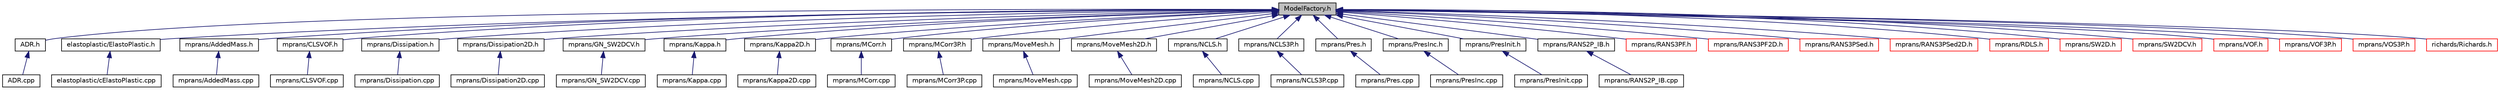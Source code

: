 digraph "ModelFactory.h"
{
 // LATEX_PDF_SIZE
  edge [fontname="Helvetica",fontsize="10",labelfontname="Helvetica",labelfontsize="10"];
  node [fontname="Helvetica",fontsize="10",shape=record];
  Node1 [label="ModelFactory.h",height=0.2,width=0.4,color="black", fillcolor="grey75", style="filled", fontcolor="black",tooltip=" "];
  Node1 -> Node2 [dir="back",color="midnightblue",fontsize="10",style="solid",fontname="Helvetica"];
  Node2 [label="ADR.h",height=0.2,width=0.4,color="black", fillcolor="white", style="filled",URL="$ADR_8h.html",tooltip=" "];
  Node2 -> Node3 [dir="back",color="midnightblue",fontsize="10",style="solid",fontname="Helvetica"];
  Node3 [label="ADR.cpp",height=0.2,width=0.4,color="black", fillcolor="white", style="filled",URL="$ADR_8cpp.html",tooltip=" "];
  Node1 -> Node4 [dir="back",color="midnightblue",fontsize="10",style="solid",fontname="Helvetica"];
  Node4 [label="elastoplastic/ElastoPlastic.h",height=0.2,width=0.4,color="black", fillcolor="white", style="filled",URL="$ElastoPlastic_8h.html",tooltip=" "];
  Node4 -> Node5 [dir="back",color="midnightblue",fontsize="10",style="solid",fontname="Helvetica"];
  Node5 [label="elastoplastic/cElastoPlastic.cpp",height=0.2,width=0.4,color="black", fillcolor="white", style="filled",URL="$cElastoPlastic_8cpp.html",tooltip=" "];
  Node1 -> Node6 [dir="back",color="midnightblue",fontsize="10",style="solid",fontname="Helvetica"];
  Node6 [label="mprans/AddedMass.h",height=0.2,width=0.4,color="black", fillcolor="white", style="filled",URL="$AddedMass_8h.html",tooltip=" "];
  Node6 -> Node7 [dir="back",color="midnightblue",fontsize="10",style="solid",fontname="Helvetica"];
  Node7 [label="mprans/AddedMass.cpp",height=0.2,width=0.4,color="black", fillcolor="white", style="filled",URL="$AddedMass_8cpp.html",tooltip=" "];
  Node1 -> Node8 [dir="back",color="midnightblue",fontsize="10",style="solid",fontname="Helvetica"];
  Node8 [label="mprans/CLSVOF.h",height=0.2,width=0.4,color="black", fillcolor="white", style="filled",URL="$CLSVOF_8h.html",tooltip=" "];
  Node8 -> Node9 [dir="back",color="midnightblue",fontsize="10",style="solid",fontname="Helvetica"];
  Node9 [label="mprans/CLSVOF.cpp",height=0.2,width=0.4,color="black", fillcolor="white", style="filled",URL="$CLSVOF_8cpp.html",tooltip=" "];
  Node1 -> Node10 [dir="back",color="midnightblue",fontsize="10",style="solid",fontname="Helvetica"];
  Node10 [label="mprans/Dissipation.h",height=0.2,width=0.4,color="black", fillcolor="white", style="filled",URL="$Dissipation_8h.html",tooltip=" "];
  Node10 -> Node11 [dir="back",color="midnightblue",fontsize="10",style="solid",fontname="Helvetica"];
  Node11 [label="mprans/Dissipation.cpp",height=0.2,width=0.4,color="black", fillcolor="white", style="filled",URL="$Dissipation_8cpp.html",tooltip=" "];
  Node1 -> Node12 [dir="back",color="midnightblue",fontsize="10",style="solid",fontname="Helvetica"];
  Node12 [label="mprans/Dissipation2D.h",height=0.2,width=0.4,color="black", fillcolor="white", style="filled",URL="$Dissipation2D_8h.html",tooltip=" "];
  Node12 -> Node13 [dir="back",color="midnightblue",fontsize="10",style="solid",fontname="Helvetica"];
  Node13 [label="mprans/Dissipation2D.cpp",height=0.2,width=0.4,color="black", fillcolor="white", style="filled",URL="$Dissipation2D_8cpp.html",tooltip=" "];
  Node1 -> Node14 [dir="back",color="midnightblue",fontsize="10",style="solid",fontname="Helvetica"];
  Node14 [label="mprans/GN_SW2DCV.h",height=0.2,width=0.4,color="black", fillcolor="white", style="filled",URL="$GN__SW2DCV_8h.html",tooltip=" "];
  Node14 -> Node15 [dir="back",color="midnightblue",fontsize="10",style="solid",fontname="Helvetica"];
  Node15 [label="mprans/GN_SW2DCV.cpp",height=0.2,width=0.4,color="black", fillcolor="white", style="filled",URL="$GN__SW2DCV_8cpp.html",tooltip=" "];
  Node1 -> Node16 [dir="back",color="midnightblue",fontsize="10",style="solid",fontname="Helvetica"];
  Node16 [label="mprans/Kappa.h",height=0.2,width=0.4,color="black", fillcolor="white", style="filled",URL="$Kappa_8h.html",tooltip=" "];
  Node16 -> Node17 [dir="back",color="midnightblue",fontsize="10",style="solid",fontname="Helvetica"];
  Node17 [label="mprans/Kappa.cpp",height=0.2,width=0.4,color="black", fillcolor="white", style="filled",URL="$Kappa_8cpp.html",tooltip=" "];
  Node1 -> Node18 [dir="back",color="midnightblue",fontsize="10",style="solid",fontname="Helvetica"];
  Node18 [label="mprans/Kappa2D.h",height=0.2,width=0.4,color="black", fillcolor="white", style="filled",URL="$Kappa2D_8h.html",tooltip=" "];
  Node18 -> Node19 [dir="back",color="midnightblue",fontsize="10",style="solid",fontname="Helvetica"];
  Node19 [label="mprans/Kappa2D.cpp",height=0.2,width=0.4,color="black", fillcolor="white", style="filled",URL="$Kappa2D_8cpp.html",tooltip=" "];
  Node1 -> Node20 [dir="back",color="midnightblue",fontsize="10",style="solid",fontname="Helvetica"];
  Node20 [label="mprans/MCorr.h",height=0.2,width=0.4,color="black", fillcolor="white", style="filled",URL="$MCorr_8h.html",tooltip=" "];
  Node20 -> Node21 [dir="back",color="midnightblue",fontsize="10",style="solid",fontname="Helvetica"];
  Node21 [label="mprans/MCorr.cpp",height=0.2,width=0.4,color="black", fillcolor="white", style="filled",URL="$MCorr_8cpp.html",tooltip=" "];
  Node1 -> Node22 [dir="back",color="midnightblue",fontsize="10",style="solid",fontname="Helvetica"];
  Node22 [label="mprans/MCorr3P.h",height=0.2,width=0.4,color="black", fillcolor="white", style="filled",URL="$MCorr3P_8h.html",tooltip=" "];
  Node22 -> Node23 [dir="back",color="midnightblue",fontsize="10",style="solid",fontname="Helvetica"];
  Node23 [label="mprans/MCorr3P.cpp",height=0.2,width=0.4,color="black", fillcolor="white", style="filled",URL="$MCorr3P_8cpp.html",tooltip=" "];
  Node1 -> Node24 [dir="back",color="midnightblue",fontsize="10",style="solid",fontname="Helvetica"];
  Node24 [label="mprans/MoveMesh.h",height=0.2,width=0.4,color="black", fillcolor="white", style="filled",URL="$MoveMesh_8h.html",tooltip=" "];
  Node24 -> Node25 [dir="back",color="midnightblue",fontsize="10",style="solid",fontname="Helvetica"];
  Node25 [label="mprans/MoveMesh.cpp",height=0.2,width=0.4,color="black", fillcolor="white", style="filled",URL="$MoveMesh_8cpp.html",tooltip=" "];
  Node1 -> Node26 [dir="back",color="midnightblue",fontsize="10",style="solid",fontname="Helvetica"];
  Node26 [label="mprans/MoveMesh2D.h",height=0.2,width=0.4,color="black", fillcolor="white", style="filled",URL="$MoveMesh2D_8h.html",tooltip=" "];
  Node26 -> Node27 [dir="back",color="midnightblue",fontsize="10",style="solid",fontname="Helvetica"];
  Node27 [label="mprans/MoveMesh2D.cpp",height=0.2,width=0.4,color="black", fillcolor="white", style="filled",URL="$MoveMesh2D_8cpp.html",tooltip=" "];
  Node1 -> Node28 [dir="back",color="midnightblue",fontsize="10",style="solid",fontname="Helvetica"];
  Node28 [label="mprans/NCLS.h",height=0.2,width=0.4,color="black", fillcolor="white", style="filled",URL="$NCLS_8h.html",tooltip=" "];
  Node28 -> Node29 [dir="back",color="midnightblue",fontsize="10",style="solid",fontname="Helvetica"];
  Node29 [label="mprans/NCLS.cpp",height=0.2,width=0.4,color="black", fillcolor="white", style="filled",URL="$NCLS_8cpp.html",tooltip=" "];
  Node1 -> Node30 [dir="back",color="midnightblue",fontsize="10",style="solid",fontname="Helvetica"];
  Node30 [label="mprans/NCLS3P.h",height=0.2,width=0.4,color="black", fillcolor="white", style="filled",URL="$NCLS3P_8h.html",tooltip=" "];
  Node30 -> Node31 [dir="back",color="midnightblue",fontsize="10",style="solid",fontname="Helvetica"];
  Node31 [label="mprans/NCLS3P.cpp",height=0.2,width=0.4,color="black", fillcolor="white", style="filled",URL="$NCLS3P_8cpp.html",tooltip=" "];
  Node1 -> Node32 [dir="back",color="midnightblue",fontsize="10",style="solid",fontname="Helvetica"];
  Node32 [label="mprans/Pres.h",height=0.2,width=0.4,color="black", fillcolor="white", style="filled",URL="$Pres_8h.html",tooltip=" "];
  Node32 -> Node33 [dir="back",color="midnightblue",fontsize="10",style="solid",fontname="Helvetica"];
  Node33 [label="mprans/Pres.cpp",height=0.2,width=0.4,color="black", fillcolor="white", style="filled",URL="$Pres_8cpp.html",tooltip=" "];
  Node1 -> Node34 [dir="back",color="midnightblue",fontsize="10",style="solid",fontname="Helvetica"];
  Node34 [label="mprans/PresInc.h",height=0.2,width=0.4,color="black", fillcolor="white", style="filled",URL="$PresInc_8h.html",tooltip=" "];
  Node34 -> Node35 [dir="back",color="midnightblue",fontsize="10",style="solid",fontname="Helvetica"];
  Node35 [label="mprans/PresInc.cpp",height=0.2,width=0.4,color="black", fillcolor="white", style="filled",URL="$PresInc_8cpp.html",tooltip=" "];
  Node1 -> Node36 [dir="back",color="midnightblue",fontsize="10",style="solid",fontname="Helvetica"];
  Node36 [label="mprans/PresInit.h",height=0.2,width=0.4,color="black", fillcolor="white", style="filled",URL="$PresInit_8h.html",tooltip=" "];
  Node36 -> Node37 [dir="back",color="midnightblue",fontsize="10",style="solid",fontname="Helvetica"];
  Node37 [label="mprans/PresInit.cpp",height=0.2,width=0.4,color="black", fillcolor="white", style="filled",URL="$PresInit_8cpp.html",tooltip=" "];
  Node1 -> Node38 [dir="back",color="midnightblue",fontsize="10",style="solid",fontname="Helvetica"];
  Node38 [label="mprans/RANS2P_IB.h",height=0.2,width=0.4,color="black", fillcolor="white", style="filled",URL="$RANS2P__IB_8h.html",tooltip=" "];
  Node38 -> Node39 [dir="back",color="midnightblue",fontsize="10",style="solid",fontname="Helvetica"];
  Node39 [label="mprans/RANS2P_IB.cpp",height=0.2,width=0.4,color="black", fillcolor="white", style="filled",URL="$RANS2P__IB_8cpp.html",tooltip=" "];
  Node1 -> Node40 [dir="back",color="midnightblue",fontsize="10",style="solid",fontname="Helvetica"];
  Node40 [label="mprans/RANS3PF.h",height=0.2,width=0.4,color="red", fillcolor="white", style="filled",URL="$RANS3PF_8h.html",tooltip=" "];
  Node1 -> Node42 [dir="back",color="midnightblue",fontsize="10",style="solid",fontname="Helvetica"];
  Node42 [label="mprans/RANS3PF2D.h",height=0.2,width=0.4,color="red", fillcolor="white", style="filled",URL="$RANS3PF2D_8h.html",tooltip=" "];
  Node1 -> Node44 [dir="back",color="midnightblue",fontsize="10",style="solid",fontname="Helvetica"];
  Node44 [label="mprans/RANS3PSed.h",height=0.2,width=0.4,color="red", fillcolor="white", style="filled",URL="$RANS3PSed_8h.html",tooltip=" "];
  Node1 -> Node46 [dir="back",color="midnightblue",fontsize="10",style="solid",fontname="Helvetica"];
  Node46 [label="mprans/RANS3PSed2D.h",height=0.2,width=0.4,color="red", fillcolor="white", style="filled",URL="$RANS3PSed2D_8h.html",tooltip=" "];
  Node1 -> Node48 [dir="back",color="midnightblue",fontsize="10",style="solid",fontname="Helvetica"];
  Node48 [label="mprans/RDLS.h",height=0.2,width=0.4,color="red", fillcolor="white", style="filled",URL="$RDLS_8h.html",tooltip=" "];
  Node1 -> Node50 [dir="back",color="midnightblue",fontsize="10",style="solid",fontname="Helvetica"];
  Node50 [label="mprans/SW2D.h",height=0.2,width=0.4,color="red", fillcolor="white", style="filled",URL="$SW2D_8h.html",tooltip=" "];
  Node1 -> Node52 [dir="back",color="midnightblue",fontsize="10",style="solid",fontname="Helvetica"];
  Node52 [label="mprans/SW2DCV.h",height=0.2,width=0.4,color="red", fillcolor="white", style="filled",URL="$SW2DCV_8h.html",tooltip=" "];
  Node1 -> Node54 [dir="back",color="midnightblue",fontsize="10",style="solid",fontname="Helvetica"];
  Node54 [label="mprans/VOF.h",height=0.2,width=0.4,color="red", fillcolor="white", style="filled",URL="$VOF_8h.html",tooltip=" "];
  Node1 -> Node56 [dir="back",color="midnightblue",fontsize="10",style="solid",fontname="Helvetica"];
  Node56 [label="mprans/VOF3P.h",height=0.2,width=0.4,color="red", fillcolor="white", style="filled",URL="$VOF3P_8h.html",tooltip=" "];
  Node1 -> Node58 [dir="back",color="midnightblue",fontsize="10",style="solid",fontname="Helvetica"];
  Node58 [label="mprans/VOS3P.h",height=0.2,width=0.4,color="red", fillcolor="white", style="filled",URL="$VOS3P_8h.html",tooltip=" "];
  Node1 -> Node60 [dir="back",color="midnightblue",fontsize="10",style="solid",fontname="Helvetica"];
  Node60 [label="richards/Richards.h",height=0.2,width=0.4,color="red", fillcolor="white", style="filled",URL="$Richards_8h.html",tooltip=" "];
}
